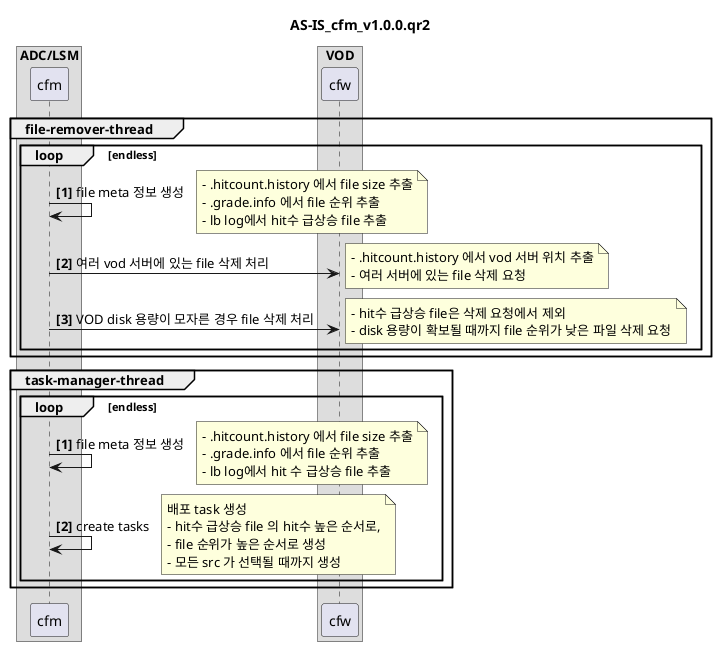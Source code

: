 @startuml
title AS-IS_cfm_v1.0.0.qr2
box "ADC/LSM"
participant cfm
end box

box "VOD"
participant cfw as "cfw"
end box

group file-remover-thread
loop endless
autonumber 1 "<b>[0]"
cfm->cfm: file meta 정보 생성
    note right
        - .hitcount.history 에서 file size 추출
        - .grade.info 에서 file 순위 추출
        - lb log에서 hit수 급상승 file 추출
    end note
cfm->cfw: 여러 vod 서버에 있는 file 삭제 처리
    note right
        - .hitcount.history 에서 vod 서버 위치 추출
        - 여러 서버에 있는 file 삭제 요청
    end note
cfm->cfw: VOD disk 용량이 모자른 경우 file 삭제 처리
    note right
        - hit수 급상승 file은 삭제 요청에서 제외
        - disk 용량이 확보될 때까지 file 순위가 낮은 파일 삭제 요청
    end note
end
end

group task-manager-thread
loop endless
autonumber 1 "<b>[0]"
cfm->cfm: file meta 정보 생성
    note right
        - .hitcount.history 에서 file size 추출
        - .grade.info 에서 file 순위 추출
        - lb log에서 hit 수 급상승 file 추출
    end note
cfm->cfm: create tasks
    note right
        배포 task 생성
        - hit수 급상승 file 의 hit수 높은 순서로,
        - file 순위가 높은 순서로 생성
        - 모든 src 가 선택될 때까지 생성
    end note
end
end
@enduml

@startuml
title TO-BE_cfm_v1.0.0.qr3
box "ADC/LSM"
participant cfm

end box

box "VOD"
participant cfw as "cfw"
end box

group file-watcher-thread
loop endless
autonumber 1 "<b>[0]"
cfm->cfm: file meta 정보 감시
    note right
        - .hitcount.history file 감시
        - .grade.info file 감시
    end note
end
end

group remover-tasker-runner-thread
loop endless
autonumber 1 "<b>[0]"
cfm->cfm: file meta 정보 생성
    note right
        - .hitcount.history 에서 file size 추출
        - .grade.info 에서 file 순위 추출
        - lb log에서 hit 수 급상승 file 추출
    end note

  group remover-run
  cfm->cfw: 여러 vod 서버에 있는 file 삭제 처리
      note right
          - .hitcount.history 에서 vod 서버 위치 추출
          - 여러 서버에 있는 file 삭제 요청
      end note
  cfm->cfw: VOD disk 용량이 모자른 경우 file 삭제 처리
      note right
          - hit수 급상승 file은 삭제 요청에서 제외
          - disk 용량이 확보될 때까지 file 순위가 낮은 파일 삭제 요청
      end note
  end
  group takser-run
  cfm->cfm: create tasks
      note right
          배포 task 생성
          - hit수 급상승 file 의 hit수 높은 순서로,
          - file 순위가 높은 순서로 생성
          - 모든 src 가 선택될 때까지 생성
      end note
  end
end
end
@enduml

@startuml
title cfm_cfw_DFS_Sequence_v1.0.0.qr3

box "ADC/LSM"
participant cfm

end box

box "VOD"
participant cfw as "cfw"
end box

box "VOD(source)"
participant cfw2 as "cfw"
participant dfs as "DFS"
end box


group heartbeat-thread
loop endless
autonumber 1 "<b>[0]"
cfm->cfw: heartbeat 확인
    note right
      서버별 heartbeat 성공 여부 정보 생성
    end note
cfm->cfw2: heartbeat 확인
end
end

group file-watcher-thread
loop endless
autonumber 1 "<b>[0]"
cfm->cfm: file meta 정보 감시
    note right
        - .hitcount.history file 감시
        - .grade.info file 감시
    end note
end
end

group remover-tasker-runner-thread
loop endless
autonumber 1 "<b>[0]"
cfm->cfm: file meta 정보 생성
    note right
        - .hitcount.history 에서 file size 추출
        - .grade.info 에서 file 순위 추출
        - lb log에서 hit 수 급상승 file 추출
    end note

  group remover-run
  cfm->cfw: GET /files
      note right
          서버별 file list 확인
      end note
  cfm->cfw2: GET /files
  cfm->cfm: file meta 에서 여러 서버에 존재하는(배포된) file list 추출
  cfm->cfw: DELETE /files/c.mpg
      note right
          여러 서버에 존재하는 file 삭제
      end note

  cfm->cfw: GET /df
      note right
          디스크 사용량 체크
      end note
  cfm->cfw2: GET /df
  cfm->cfw: DELETE /files/a.mpg
      note right
          디스크 사용량이 정해진 한계 사용량을 넘었을 때
          hit수 급상승 file은 제외
          file 순위가 낮은 순으로 file 삭제
      end note
  cfm->cfw2: DELETE /files/b.mpg
  end

  group tasker-run
  cfm->cfm: check task queue
      note right
          배포 schedule 조회
      end note
  cfm->cfm: clean task queue
      note right
          schedule 삭제
          - 완료되었거나 (status = done)
          - timeout ( mtime + 30분 =< current time )
          - heartbeat 성공 하지 않았거나
      end note
  cfm->cfw: GET /files
      note right
          서버별 file list 확인
      end note
  cfm->cfw2: GET /files
  cfm->cfm: create tasks
      note right
          배포 schedule 생성
          - hit수 급상승 file부터
          - 순위가 높은 순서부터 조건 확인
          - task queue 에 없고
          - VOD 서버에 없고
          - SAN 에 존재하는 파일인 경우 선택
          - 모든 src 가 선택될 때까지 생성
      end note
  end
end
end

group cfw
loop endless
autonumber 1 "<b>[0]"
cfw->cfw: 디스크 사용량 체크
cfw->cfm: GET /tasks
    note left
        디스크가 충분한 경우
        배포 schedule 조회
        자신의 배포 schedule 선택
    end note
cfw->cfm: PATCH /tasks/${task_id}
    note left
        file 다운로드 시작 전 schedule 상태 변경
        - status:ready -> status:working
    end note
cfw->dfs: file 다운로드 요청
cfw->cfm: PATCH /tasks/${task_id}
    note left
        file 다운로드 완료 후 schedule 상태 변경
        - status:working -> status:done
    end note
end
end
@enduml

@startuml
title cfm_v1.0.0.qr3_manager_state
hide empty description

M0 : 메인 모듈
M1 : watcher notify test
S0 : 무한 반복
S1 : watcher 실행
S2 : runner 실행
S3 : watcher의 error 응답 기다림
S4 : 파일 존재 검사
S5 : watcher, runner 중지
S7 : watcher, runner 중지

[*] -> M0
M0 --> M1
note right
  성공 : watcher notify 모드 setting
  실패 : watcher poll 모드 setting
end note
M1 --> S0 : manager 실행
S0 --> S1
S1 --> S2
S2 --> S3
S3 --> S4 : 감시하던 파일이 없어진 경우
S3 --> S4 : 감시하던 파일의 direcotry가\nunmount 된 경우
S3 --> S7 : watcher 모듈에서 error가 난 경우
note left
watcher poll 모드 setting해서
재시작
end note
S4 -> S4 : 없는 경우 계속 검사
S4 -> S5 : 파일이 다시 생긴 경우
S5 -> S0 : 재시작
S7 -> S0 : 재시작
@enduml

@startuml
title cfm_v1.0.0.qr3_watcher_state
hide empty description
W0 : 모드 검사
PollMode : poll 모드 실행
NotifyMode : notify 모드 실행

[*] -> W0
W0 -> PollMode : poll 모드인 경우
W0 -> NotifyMode : notify 모드인 경우
@enduml

@startuml
title cfm_v1.0.0.qr3_watcher_poll_state
hide empty description

state PollMode{
P1 : .hitcount.history 파일 존재 확인\n.grade.info 파일 존재 검사
P2 : 무한 반복
P3 : 두 파일에 변화가 있는지 검사
P4 : 두 파일에 변화가 특정시간동안 없었는지 검사
EventChannel :

[*] -> P1
P1 -[dashed]-> EventChannel : 두 파일이 모두 있으면\nevent 발생
P1 ---> P2
P2 --> P3
P3 -[dashed]-> EventChannel : 두 파일 중 하나라도\n변화가 있으면\nevent 발생
P3 -> P4
P4 -[dashed]-> EventChannel : 특정 시간동안\n변화가 없으면\ntimeout event 발생
P4 --> P2
}
@enduml

@startuml
title cfm_v1.0.0.qr3_watcher_notify_state
hide empty description

state NotifyMode{
N1 : .hitcount.history 파일 존재 확인\n.grade.info 파일 존재 검사
N2 : 파일 event 감시
N3 : 두 파일에 변화가 있는지 검사
N4 : directory 가 없어졌는지 검사
N5 : directory 가 unmount 되었는 지 검사
N6 : 두 파일에 변화가 특정시간동안 없었는지 검사
N7 : 에러가 있었는 지 검사

EventChannel :
ErrorChannel :

[*] --> N1
N1 -[dashed]> EventChannel : 두 파일이 모두 있으면\nevent 발생
N1 --> N2
N2 --> N3
N3 -[dashed]> EventChannel : 두 파일 중 하나라도 \n변화가 있으면 event 발생
N3 -> N4
N4 -[dashed]> EventChannel : directory가 없어진 경우\nevent 발생
N4 -> N5
N5 -[dashed]> EventChannel : directory가 unmount된 경우\nevent 발생
N5 -> N6
N6 -[dashed]-> EventChannel : 특정 시간동안 변화가 없으면\ntime event 발생
N6 -> N7
N7 -[dashed]> ErrorChannel : 에러가 발생한 경우\nevent 발생
N7 --> N2 : 에러가 없는 경우
N7 --> [*] : 에러가 발생한 경우
@enduml

@startuml
title cfm_v1.0.0.qr3_runner_state
hide empty description

EventChannel:
R0 : event 검사
R1 : timeout 검사
R2 : 파일 event 검사
R3 : event 발생 후\n특정시간이 흘렀는지 검사
R4 : 중지 요청이 있는 지 검사

R10 : grade info, hitcount history 파일로부터\n파일 등급, 크기, 서버 위치 정보가 들어있는 파일 meta 목록 생성\n여러 server에 존재하는 파일 meta 목록 생성
note left
	파일 등급 : grade info 파일에서 구함
	파일 크기 : hitcount history 파일에서 구함
	서버 위치 : 서버가 존재하는 서버 ip 목록,
                     hitcount history 파일에서 구함
	서버 위치 정보를 이용하여 여러 server에
  존재하는 파일 목록 생성
end note
R11 : 급hit 상승 파일 목록 구함
R12 : remover process 실행
R13 : tasker process 실행

[*] --> R0
EventChannel -[dashed]-> R0
R0 --> R1
R1 -> R2
R2 -> R3
R3 -> R4

R1 -> R10 : timout event\n발생한 경우
R10 -> R11
R11 -> R12
R12 -> R13
R13 -> R0

R2 --> R10 : event가 발생한 경우

R3 --> R11 : event 발생 후\n특정시간이 지난 경우

R4 -> [*] : 중지 요청 시
R4 --> R0 : 중지 요청이\n없는 경우

R12 ----> RemoverProcess
R13 ----> TaskerProcess

state TaskerProcess {
  T3 : source, dest 서버의 heartbeat 결과 얻음
  T4: task 정리
  note right
    DONE task 정리
    TIMEOUT 계산해서 TIMEOUT된 task 정리
    Src 또는 Dest의 heartbeat 답을 구하지 못한 task 정리
  end note
  T5 : 배포에 사용 가능한\nsource 서버가 있는 지 체크
  T6 : 배포에 사용 가능한\ndest 서버가 있는 지 체크
  T7 : 모든 dest 서버의 파일 목록 수집
  T8 : grade info, hitcount history로 만든\n파일 meta 목록에 급 hits 반영
  T9 : 파일 meta 목록을\n급 hits 높은 순으로 정렬\n등급값 낮은 순으로 정렬하여\n배포 대상 파일 목록 만들기
  T10 : 배포 대상 파일 목록에 대해서\n배포 task 만들기
  T11: dest 서버에 이미 있는 파일이면 제외
  T12: source path에 없는 파일이면 제외 (SAN에 는 파일이면 제외)
  T13: 특정 prefix로 시작하는 파일이면 제외 (광고 파일 제외)
  T14: 배포에 사용 중인 파일이면 제외 (광고 파일 제외)
  T15 : src 서버 선택
  T16 : dest 서버 선택
  note right
  dest 서버는 같은 서버가
  여러 번 선택될 수 있음
  end note
  T17 : 배포 task 생성

  [*] -> T3
  T3 --> T4
  T4 --> T5
  T5 --> [*] : 사용 가능한 source 서버가\n없는 경우
  T5 --> T6
  T6 --> [*] : 사용 가능한 dest 서버가\n없는 경우
  T6 --> T7
  T7 --> T8
  T8 --> T9
  T9 --> T10
  T10 -> T11
  T11 --> T12
  T12 --> T13
  T13 --> T14
  T14 --> T15
  T15 --> [*] : 사용 가능한 source 서버가\n없는 경우
  T15 --> T16
  T16 --> T17
  T17 --> T10 : 배포할 파일이 남은 경우
  T17 --> [*] : 더 이상 배포할 피일이 없는 경우
}

state RemoverProcess {
  RM3 : server별로 존재하는 파일 meta 목록 구함

  RM5 : disk 사용량 limit를 넘은 server 조사

  RM3 --> RM4
  RM4 -> RM5
  RM5 --> RM6
  RM6 --> [*]

  state RM4 {
    RM4 : 여러 server에 존재하는 파일에 대한 삭제 요청
    RM40 : 여러 server에 존재하는 파일 meta 목록 update
    note right
      server별로 존재하는 파일 meta 목록을 가지고
      cross check하여 update
    end note
    RM41 : 여러 server에 존재하는 파일이\n하나의 서버에만 존재할 때까지 삭제 요청 수행
    RM42 : 특정 prefix로 시작하는 파일일 때는 제외 (광고 파일 제외)
    RM43 : source path 에 없는 파일일 때는 제외 (SAN에 없는 파일 제외)
    RM43 : 삭제 요청

    [*] -> RM40
    RM40 --> RM41
    RM41 --> RM42
    RM42 --> RM43
    RM43 --> RM44
    RM44 --> RM41 : 처리할 파일이 남은 경우
    RM44 --> [*] : 처리할 파일이 없는 경우
  }

  state RM6 {
    RM6 : disk 사용량 limit를 넘은 server에 대해서 disk 삭제 요청

    RM60 : server 별로 지워야 할 파일 목록 만들기
    RM61 : server 파일 목록을 등급이 큰 순서로 정렬
    RM62 : disk 여유 사용량이 확보될 때까지\n지워야할 파일 목록 만들기
    RM63: 특정 prefix로 시작하는 파일일 때는 제외 (광고 파일 제외)
    RM64 : source path 에 없는 파일일 때는 제외 (SAN에 없는 파일 제외)
    RM65 : 급 hit 상승 파일일 때는 제외
    RM66 : 지워야 할 파일에 대해서\n 서버에 삭제 요청

    [*] -> RM60
    RM60 --> RM61
    RM61 --> RM62
    RM62 --> RM63
    RM63 --> RM64
    RM64 --> RM65
    RM65 --> RM66 : disk 여유 용량 확보 될 만큼\n지울 파일을 확보했거나,\n서버 파일이 없는 경우
    RM65 --> RM62 : disk 여유 용량\n확보 안되고,\n서버 파일이 남은 경우
    RM66 --> RM60 : 처리할 server가 남은 경우
    RM66 --> [*] : 처리할 server가 없는 경우
  }
}
@enduml

@startuml
title cfm_cfw_DFS_Sequence_v1.0.0.qr2

box "ADC/LSM"
participant cfm
end box

box "VOD"
participant cfw as "cfw"
end box

box "VOD(source)"
participant cfw2 as "cfw"
participant dfs as "DFS"
end box

group heartbeat-thread
loop endless
autonumber 1 "<b>[0]"
cfm->cfw: heartbeat 확인
    note right
      서버별 heartbeat 성공 여부 정보 생성
    end note
cfm->cfw2: heartbeat 확인
end
end

group file-remover-thread
loop endless
autonumber 1 "<b>[0]"
cfm->cfm: file meta 정보 생성
    note right
        - .hitcount.history 에서 file size 추출
        - .grade.info 에서 file 순위 추출
    end note
cfm->cfw: GET /files
    note right
        서버별 file list 확인
    end note
cfm->cfw2: GET /files
cfm->cfm: file meta 에서 여러 서버에 존재하는(배포된) file list 추출
cfm->cfw: DELETE /files/c.mpg
    note right
        여러 서버에 존재하는 file 삭제
    end note

cfm->cfw: GET /df
    note right
        디스크 사용량 체크
    end note
cfm->cfw2: GET /df
cfm->cfw: DELETE /files/a.mpg
    note right
        디스크 사용량이 정해진 한계 사용량을 넘었을 때
        file 순위가 낮은 순으로 file 삭제
    end note
cfm->cfw2: DELETE /files/b.mpg
end
end

group task-manager-thread
loop endless
autonumber 1 "<b>[0]"
cfm->cfm: file meta 정보 생성
    note right
        - .hitcount.history 에서 file size 추출
        - .grade.info 에서 file 순위 추출
    end note
cfm->cfm: check task queue
    note right
        배포 schedule 조회
    end note
cfm->cfm: clean task queue
    note right
        schedule 삭제
        - 완료되었거나 (status = done)
        - timeout ( mtime + 30분 =< current time )
        - heartbeat 성공 하지 않았거나
    end note
cfm->cfw: GET /files
    note right
        서버별 file list 확인
    end note
cfm->cfw2: GET /files
cfm->cfm: create tasks
    note right
        배포 schedule 생성
        - 순위가 높은 순서부터 조건 확인
        - task queue 에 없고
        - VOD 서버에 없고
        - SAN 에 존재하는 파일인 경우 선택
        - 모든 src 가 선택될 때까지 생성
    end note
end
end

group cfw
loop endless
autonumber 1 "<b>[0]"
cfw->cfw: 디스크 사용량 체크
cfw->cfm: GET /tasks
    note left
        디스크가 충분한 경우
        배포 schedule 조회
        자신의 배포 schedule 선택
    end note
cfw->cfm: PATCH /tasks/${task_id}
    note left
        file 다운로드 시작 전 schedule 상태 변경
        - status:ready -> status:working
    end note
cfw->dfs: file 다운로드 요청
cfw->cfm: PATCH /tasks/${task_id}
    note left
        file 다운로드 완료 후 schedule 상태 변경
        - status:working -> status:done
    end note
end
end
@enduml

@startuml
title cfm_v1.0.0.qr2_tasker_State
hide empty description

[*] -> S0
S0 : 무한 반복
S1 : grade info, hitcount history 파일로부터\n파일 등급, 크기, 서버 위치 정보가 들어있는 파일 meta 목록 생성\n여러 server에 존재하는 파일 meta 목록 생성
note right
	파일 등급 : grade info 파일에서 구함
	파일 크기 : hitcount history 파일에서 구함
	서버 위치 : 서버가 존재하는 서버 ip 목록,
                     hitcount history 파일에서 구함

	서버 위치 정보를 이용하여 여러 server에
  존재하는 파일 목록 생성
end note
S2 : 급hit 상승 파일 목록 구함
S3 : source, dest 서버의 heartbeat 결과 얻음
S4: task 정리
note right
	DONE task 정리
	TIMEOUT 계산해서 TIMEOUT된 task 정리
	Src 또는 Dest의 heartbeat 답을 구하지 못한 task 정리
end note
S5 : 배포에 사용 가능한\nsource 서버가 있는 지 체크
S6 : 배포에 사용 가능한\ndest 서버가 있는 지 체크
S7 : 모든 dest 서버의 파일 목록 수집
S8 : grade info, hitcount history로 만든\n파일 meta 목록에 급 hits 반영
S9 : 파일 meta 목록을\n급 hits 높은 순으로 정렬\n등급값 낮은 순으로 정렬하여\n배포 대상 파일 목록 만들기
S10 : 배포 대상 파일 목록에 대해서\n배포 task 만들기
S11: dest 서버에 이미 있는 파일이면 제외
S12: source path에 없는 파일이면 제외 (SAN에 는 파일이면 제외)
S13: 특정 prefix로 시작하는 파일이면 제외 (광고 파일 제외)
S14: 배포에 사용 중인 파일이면 제외 (광고 파일 제외)
S15 : src 서버 선택
S16 : dest 서버 선택
note right
 dest 서버는 같은 서버가
 여러 번 선택될 수 있음
end note
S17 : 배포 task 생성
S100: sleep N초(default:10초)

S0 -> S1
S1 -> S100 : 파일 parsing error 발생
S1 --> S2 : parsing 성공
S2 --> S3
S3 --> S4
S4 --> S5
S5 --> S100 : 사용 가능한 source 서버가\n없는 경우
S5 --> S6
S6 --> S100 : 사용 가능한 dest 서버가\n없는 경우
S6 --> S7
S7 --> S8
S8 --> S9
S9 --> S10
S10 -> S11
S11 --> S12
S12 --> S13
S13 --> S14
S14 --> S15
S15 --> S100 : 사용 가능한 source 서버가\n없는 경우
S15 --> S16
S16 --> S17
S17 --> S10 : 배포할 파일이 남은 경우
S17 --> S100 : 더 이상 배포할 피일이 없는 경우
S100 -> S0
@enduml

@startuml
title cfm_v1.0.0.qr2_remover_State
hide empty description

[*]--> S0
S0 : 무한 반복
S0 -> S1
S1 : grade info, hitcount history 파일로부터\n파일 등급, 크기, 서버 위치 정보가 들어있는 파일 meta 목록 생성\n여러 server에 존재하는 파일 meta 목록 생성
note right
	파일 등급 : grade info 파일에서 구함
	파일 크기 : hitcount history 파일에서 구함
	서버 위치 : 서버가 존재하는 서버 ip 목록, hitcount history 파일에서 구함

	서버 위치 정보를 이용하여 여러 server에 존재하는 파일 목록 생성
end note

S1 --> S7 : 파일 parsing error 발생
S7 : sleep N초(default:5)
S7 --> S0
S1 --> S2 : parsing 성공
S2 : 급hit 상승 파일 목록 구함
S2 --> S3
S3 : server별로 존재하는 파일 meta 목록 구함
S3 --> S4
S4 : 여러 server에 존재하는 파일에 대한 삭제 요청
S4 -> S5
S5 : disk 사용량 limit를 넘은 server 조사
S5 --> S6
S6 : disk 사용량 limit를 넘은 server에 대해서 disk 삭제 요청
S6 --> S7
@enduml

@startuml
title cfm_v1.0.0.qr2_remover_delete_duplicated_files_State
hide empty description
state S4 {
S4 : 여러 server에 존재하는 파일에 대한 삭제 요청

S40 : 여러 server에 존재하는 파일 meta 목록 update
note right
	server별로 존재하는 파일 meta 목록을 가지고
	cross check하여 update
end note
S41 : 여러 server에 존재하는 파일이\n하나의 서버에만 존재할 때까지 삭제 요청 수행
S42 : 특정 prefix로 시작하는 파일일 때는 제외 (광고 파일 제외)
S43 : source path 에 없는 파일일 때는 제외 (SAN에 없는 파일 제외)
S43 : 삭제 요청

[*] -> S40
S40 --> S41
S41 --> S42
S42 --> S43
S43 --> S44
S44 --> S41 : 처리할 파일이 남은 경우
S44 --> [*] : 처리할 파일이 없는 경우
}
@enduml

@startuml
title cfm_v1.0.0.qr2_remover_delete_files_for_disk_free_State
hide empty description
state S6 {
S6 : disk 사용량 limit를 넘은 server에 대해서 disk 삭제 요청

S60 : server 별로 지워야 할 파일 목록 만들기
S61 : server 파일 목록을 등급이 큰 순서로 정렬
S62 : disk 여유 사용량이 확보될 때까지\n지워야할 파일 목록 만들기
S63: 특정 prefix로 시작하는 파일일 때는 제외 (광고 파일 제외)
S64 : source path 에 없는 파일일 때는 제외 (SAN에 없는 파일 제외)
S65 : 급 hit 상승 파일일 때는 제외
S66 : 지워야 할 파일에 대해서\n 서버에 삭제 요청

[*] -> S60
S60 --> S61
S61 --> S62
S62 --> S63
S63 --> S64
S64 --> S65
S65 --> S66 : disk 여유 용량 확보 될 만큼\n지울 파일을 확보했거나,\n서버 파일이 없는 경우
S65 --> S62 : disk 여유 용량\n확보 안되고,\n서버 파일이 남은 경우
S66 --> S60 : 처리할 server가 남은 경우
S66 --> [*] : 처리할 server가 없는 경우
}
@enduml

@startuml
title cfm_cfw_DFS_Sequence_v1.0.0.qr1

box "ADC/LSM"
participant cfm
end box

box "VOD"
participant cw as "cfw"
end box

box "VOD(source)"
participant cw2 as "cfw"
participant dfs as "DFS"
end box

group file-remover-thread
loop endless
autonumber 1 "<b>[0]"
cfm->cfm: file meta 정보 생성
    note right
        - .hitcount.history 에서 file size 추출
        - .grade.info 에서 file 순위 추출
    end note

cfm->cw: GET /df
    note right
        디스크 사용량 체크
    end note
cfm->cw2: GET /df
cfm->cw: GET /files
    note right
        서버별 file list 확인
    end note
cfm->cw2: GET /files
cfm->cw: DELETE /files/a.mpg
    note right
        디스크 사용량이 정해진 한계 사용량을 넘었을 때
        file 순위가 낮은 순으로 file 삭제
    end note
cfm->cw2: DELETE /files/b.mpg
end
end

group task-manager-thread
loop endless
autonumber 1 "<b>[0]"
cfm->cfm: file meta 정보 생성
    note right
        - .hitcount.history 에서 file size 추출
        - .grade.info 에서 file 순위 추출
    end note
cfm->cfm: check task queue
    note right
        배포 schedule 조회
    end note
cfm->cfm: clean task queue
    note right
        schedule 삭제
        - 완료되었거나 (status = done)
        - timeout ( mtime + 30분 =< current time )
    end note
cfm->cw: GET /files
    note right
        서버별 file list 확인
    end note
cfm->cw2: GET /files
cfm->cfm: create tasks
    note right
        배포 schedule 생성
        - 순위가 높은 순서부터 조건 확인
        - task queue 에 없고
        - VOD 서버에 없고
        - SAN 에 존재하는 파일인 경우 선택
        - 모든 src 가 선택될 때까지 생성
    end note
end
end

group cfw
loop endless
autonumber 1 "<b>[0]"
cw->cw: 디스크 사용량 체크
cw->cfm: GET /tasks
    note left
        디스크가 충분한 경우
        배포 schedule 조회
        자신의 배포 schedule 선택
    end note
cw->cfm: PATCH /tasks/${task_id}
    note left
        file 다운로드 시작 전 schedule 상태 변경
        - status:ready -> status:working
    end note
cw->dfs: file 다운로드 요청
cw->cfm: PATCH /tasks/${task_id}
    note left
        file 다운로드 완료 후 schedule 상태 변경
        - status:working -> status:done
    end note
end
end
@enduml

@startuml
title cfm_v1.0.0.qr1_tasker_State
hide empty description

[*]-> S0
S0 : 무한 반복
S0 --> S1
S1: task 정리
note right
  DONE, TIMEOUT task 정리
end note
S1 --> S2
S2 : task 에서 사용 중(배포 중)인\nsource 서버가 있는 지 체크
S2 --> S3 : 사용 가능한 source 서버가\n없는 경우
S3 : sleep 5초
S3 -> S0

S2 --> S4
S4 : grade 정보, hitcount 정보를 이용하여\n파일 목록 생성
note right
 파일 등급 : grade info 파일에서 구함
 파일 크기 : hitcount 정보에서는 구함
end note

S4 --> S3 : error 가 발생하는 경우

S4 --> S5 : 정상 처리된 경우
S5 : 광고 파일은 배포 파일 목록에서 제외
S5 --> S6
S6 : 파일 목록을 높은 등급 순서로 정렬

S6 --> S7
S7 : dest 서버의 모든 파일 목록 수집

S7 --> S8
S8 : 급 hit 상승 파일 목록 생성
note left
LB eventlog 이용하여
N분 동안 X번 이상 특정 IP 에서
서비스된 파일 목록을 구함
end note

S8 --> S9
S9 : 급 hit 상승 파일 목록을\nhitcount 큰 순서로 정렬

S9 --> S10
S10 : 급 hit 상승 파일 목록에, \ngrade 정보, hitcount 정보로 만든 파일 목록을  함침

S10 --> S11
S11: 합친 배포 파일 목록으로 배포 task 만들기
note right
 사용 중이 아닌 source 서버 갯수만큼
 배포 task를 만듬
end note

S11 --> S12
S12 : 다음 파일 선택 (순서대로 선택)

S12 --> S13
S13 : 이미 배포 중인 파일이면 제외

S13 --> S14
S14 : dest 서버에 있는 파일이면 제외
S14 --> S15
S15 : source path에 없는 파일이면 제외 (SAN에 없는 파일이면 제외)
S15 --> S16
S16 : 사용 가능한 source가 있는 지 검사

S16 --> S17
S17 : source 서버 선택

S17 --> S18
S18: dest 서버 선택 (ring 구조체에 저장되어있음)
note right
 dest 서버는 같은 서버가
 여러 번 선택될 수 있음
end note

S18 --> S19
S19: 배포 task 생성

S16 --> S20: 사용 가능한 source 서버가\n없는 경우
S20 : sleep 60초
S20 --> S0

S19 --> S20 : 더 이상 배포할 피일이 없는 경우
S19 --> S11 : 배포할 파일이 남은 경우
@enduml

@startuml
title cfm_v1.0.0.qr1_remover_State
hide empty description

[*]--> S0
S0 : 무한 반복\ngrade info, hitcount history 파일 parsing 상태 초기화
S0 --> S1
S1 : 모든 server의 disk 사용량 정보 구함\nerror난 경우, disk 크기, 사용량은 초기값으로 구해짐
S1 --> S2
S2 : 모든 server의 disk 사용량 정보
S2 --> S5 : 더 이상 처리할 정보가 없는 경우
S2 --> S3 : 처리할 disk 사용량 정보가 있는 경우
S3 : disk 사용량 limit 검사
S3 --> S4 : limit 넘은 경우
S3 --> S2 : limit 넘지 않은 경우\n(disk 사용량을 구하지 못한 경우도 포함됨)
S4 : grade info, hitcount history 파일로부터 파일 등급, 크기 정보가 들어있는 목록 생성,\n이미 파일 parsing 한 상태이면 다시 parsing 하지 않음
S4 --> S5 : 파일 parsing error 발생
S5 : sleep 3초
S5 --> S0
S4 --> S6 : parsing 성공
S6 : server 정보 구하기\nserver 의 파일 목록 구함
S6 --> S5 : error 발생
S6 --> S7 : 성공
S7 : 광고 파일 제외
S7 --> S8
S8 : 등급, 크기 정보에서 파일 등급 구함
S8 --> S9
S9 : 등급, 크기 정보에서 파일 크기 구함
S9 --> S10
S10 : 낮은 등급 순으로 정렬
S10 --> S11
S11 : 파일 크기 정보없는 파일 제외
S11 --> S12
S12 : Source path에 없는 파일 제외
S12 --> S13
S13 : 남은 파일 목록을 가지고 삭제 파일 대상 목록 만들기\ndisk 사용량 limit 넘은 크기 만큼의 파일 목록 만들기
S13 --> S14
S14 : 서버에 삭제 대상 목록에 대해서 삭제 요청
S14--> S2
@enduml



@startuml
title legacy_CenterFileManager_CenterFileWorker_DFS_vodSubAgent_Sequence

box "ADC/LSM"
participant cm as "CenterFileManager"
participant dfs as "DFS"
end box

box "VOD"
participant cw1 as "CenterFileWorker-1"
participant dfs1 as "DFS-1"
participant va1 as "vodSubAgent-1"
end box

box "VOD(Source)"
participant cw2 as "CenterFileWorker-2"
participant dfs2 as "DFS-2"
participant va2 as "vodSubAgent-2"
end box

loop schedule file 발견할 때까지
cw1->cw1: scheule file polling
end

loop schedule file 발견할 때까지
cw2->cw2: scheule file polling
end

cm->cm: file meta 생성
cm->dfs1: file list 조회
cm->dfs2: file list 조회
cm->va2: vod service traffic 조회
cm->cm: 배포 schedule 생성
cm->cm: 삭제 schedule 생성
cm->dfs1: schedule 전송
cw1->cw1: schdule file 파싱
cw1->cw1: file 삭제
cw1->dfs2: file 다운로드 요청

loop 모든 schedule이 종료될 떄까지
cw1->dfs: file 다운로드 중 heartbeat file 전송
cm->cm: heartbeat file 확인
opt heartbeat file 이 없을 경우
    cm->cm: heartbeat file 이 없는 worker 의 schedule 종료 처리
end
cw1->cm: file 다운로드 완료 후 response file 전송
cm->cm: response file 확인
opt response file 이 있을 경우
    cm->cm: response file 이 있는 worker 의 schedule 종료 처리
end
cm->cm: 10초 sleep
end
@enduml
